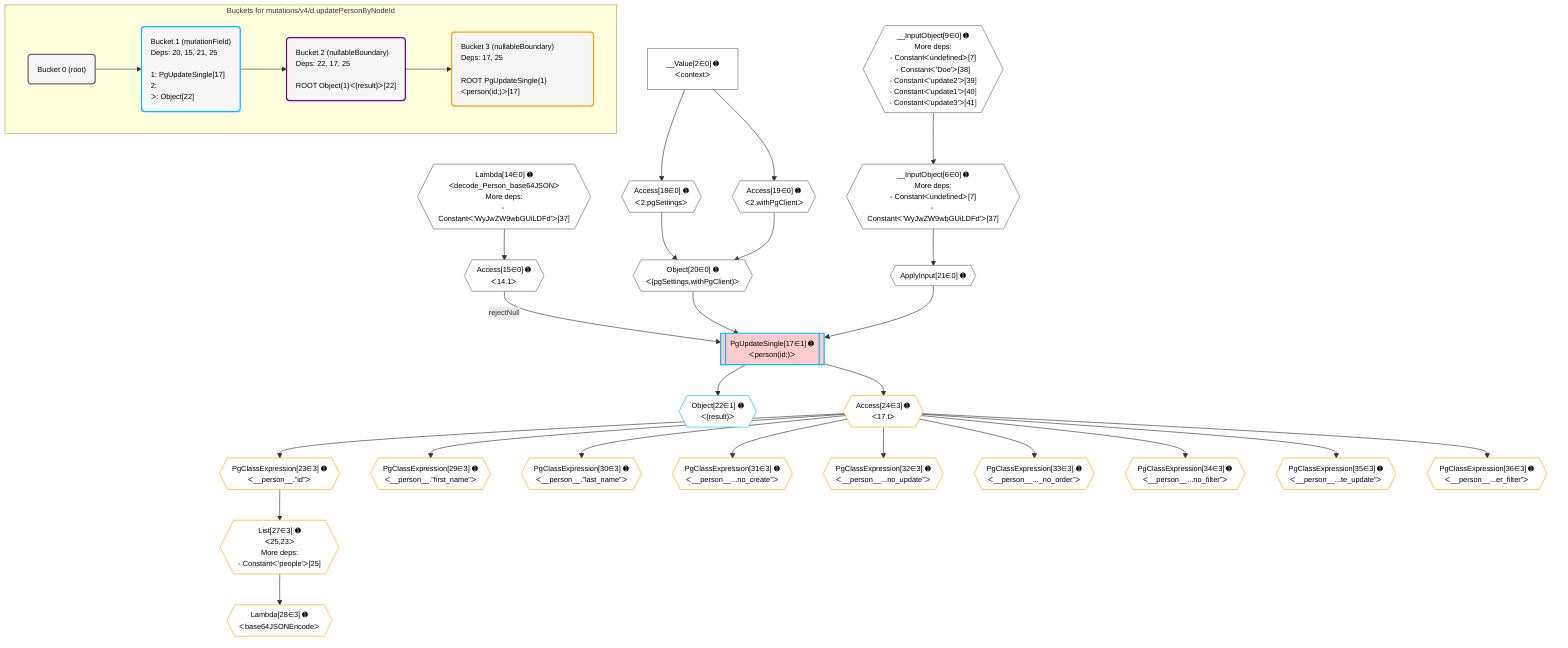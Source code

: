 %%{init: {'themeVariables': { 'fontSize': '12px'}}}%%
graph TD
    classDef path fill:#eee,stroke:#000,color:#000
    classDef plan fill:#fff,stroke-width:1px,color:#000
    classDef itemplan fill:#fff,stroke-width:2px,color:#000
    classDef unbatchedplan fill:#dff,stroke-width:1px,color:#000
    classDef sideeffectplan fill:#fcc,stroke-width:2px,color:#000
    classDef bucket fill:#f6f6f6,color:#000,stroke-width:2px,text-align:left

    subgraph "Buckets for mutations/v4/d.updatePersonByNodeId"
    Bucket0("Bucket 0 (root)"):::bucket
    Bucket1("Bucket 1 (mutationField)<br />Deps: 20, 15, 21, 25<br /><br />1: PgUpdateSingle[17]<br />2: <br />ᐳ: Object[22]"):::bucket
    Bucket2("Bucket 2 (nullableBoundary)<br />Deps: 22, 17, 25<br /><br />ROOT Object{1}ᐸ{result}ᐳ[22]"):::bucket
    Bucket3("Bucket 3 (nullableBoundary)<br />Deps: 17, 25<br /><br />ROOT PgUpdateSingle{1}ᐸperson(id;)ᐳ[17]"):::bucket
    end
    Bucket0 --> Bucket1
    Bucket1 --> Bucket2
    Bucket2 --> Bucket3

    %% plan dependencies
    __InputObject9{{"__InputObject[9∈0] ➊<br />More deps:<br />- Constantᐸundefinedᐳ[7]<br />- Constantᐸ'Doe'ᐳ[38]<br />- Constantᐸ'update2'ᐳ[39]<br />- Constantᐸ'update1'ᐳ[40]<br />- Constantᐸ'update3'ᐳ[41]"}}:::plan
    __InputObject6{{"__InputObject[6∈0] ➊<br />More deps:<br />- Constantᐸundefinedᐳ[7]<br />- Constantᐸ'WyJwZW9wbGUiLDFd'ᐳ[37]"}}:::plan
    __InputObject9 --> __InputObject6
    Object20{{"Object[20∈0] ➊<br />ᐸ{pgSettings,withPgClient}ᐳ"}}:::plan
    Access18{{"Access[18∈0] ➊<br />ᐸ2.pgSettingsᐳ"}}:::plan
    Access19{{"Access[19∈0] ➊<br />ᐸ2.withPgClientᐳ"}}:::plan
    Access18 & Access19 --> Object20
    Lambda14{{"Lambda[14∈0] ➊<br />ᐸdecode_Person_base64JSONᐳ<br />More deps:<br />- Constantᐸ'WyJwZW9wbGUiLDFd'ᐳ[37]"}}:::plan
    Access15{{"Access[15∈0] ➊<br />ᐸ14.1ᐳ"}}:::plan
    Lambda14 --> Access15
    __Value2["__Value[2∈0] ➊<br />ᐸcontextᐳ"]:::plan
    __Value2 --> Access18
    __Value2 --> Access19
    ApplyInput21{{"ApplyInput[21∈0] ➊"}}:::plan
    __InputObject6 --> ApplyInput21
    PgUpdateSingle17[["PgUpdateSingle[17∈1] ➊<br />ᐸperson(id;)ᐳ"]]:::sideeffectplan
    Access15 -->|rejectNull| PgUpdateSingle17
    Object20 & ApplyInput21 --> PgUpdateSingle17
    Object22{{"Object[22∈1] ➊<br />ᐸ{result}ᐳ"}}:::plan
    PgUpdateSingle17 --> Object22
    List27{{"List[27∈3] ➊<br />ᐸ25,23ᐳ<br />More deps:<br />- Constantᐸ'people'ᐳ[25]"}}:::plan
    PgClassExpression23{{"PgClassExpression[23∈3] ➊<br />ᐸ__person__.”id”ᐳ"}}:::plan
    PgClassExpression23 --> List27
    Access24{{"Access[24∈3] ➊<br />ᐸ17.tᐳ"}}:::plan
    Access24 --> PgClassExpression23
    PgUpdateSingle17 --> Access24
    Lambda28{{"Lambda[28∈3] ➊<br />ᐸbase64JSONEncodeᐳ"}}:::plan
    List27 --> Lambda28
    PgClassExpression29{{"PgClassExpression[29∈3] ➊<br />ᐸ__person__.”first_name”ᐳ"}}:::plan
    Access24 --> PgClassExpression29
    PgClassExpression30{{"PgClassExpression[30∈3] ➊<br />ᐸ__person__.”last_name”ᐳ"}}:::plan
    Access24 --> PgClassExpression30
    PgClassExpression31{{"PgClassExpression[31∈3] ➊<br />ᐸ__person__...no_create”ᐳ"}}:::plan
    Access24 --> PgClassExpression31
    PgClassExpression32{{"PgClassExpression[32∈3] ➊<br />ᐸ__person__...no_update”ᐳ"}}:::plan
    Access24 --> PgClassExpression32
    PgClassExpression33{{"PgClassExpression[33∈3] ➊<br />ᐸ__person__..._no_order”ᐳ"}}:::plan
    Access24 --> PgClassExpression33
    PgClassExpression34{{"PgClassExpression[34∈3] ➊<br />ᐸ__person__...no_filter”ᐳ"}}:::plan
    Access24 --> PgClassExpression34
    PgClassExpression35{{"PgClassExpression[35∈3] ➊<br />ᐸ__person__...te_update”ᐳ"}}:::plan
    Access24 --> PgClassExpression35
    PgClassExpression36{{"PgClassExpression[36∈3] ➊<br />ᐸ__person__...er_filter”ᐳ"}}:::plan
    Access24 --> PgClassExpression36

    %% define steps
    classDef bucket0 stroke:#696969
    class Bucket0,__Value2,__InputObject6,__InputObject9,Lambda14,Access15,Access18,Access19,Object20,ApplyInput21 bucket0
    classDef bucket1 stroke:#00bfff
    class Bucket1,PgUpdateSingle17,Object22 bucket1
    classDef bucket2 stroke:#7f007f
    class Bucket2 bucket2
    classDef bucket3 stroke:#ffa500
    class Bucket3,PgClassExpression23,Access24,List27,Lambda28,PgClassExpression29,PgClassExpression30,PgClassExpression31,PgClassExpression32,PgClassExpression33,PgClassExpression34,PgClassExpression35,PgClassExpression36 bucket3

    %% implicit side effects
